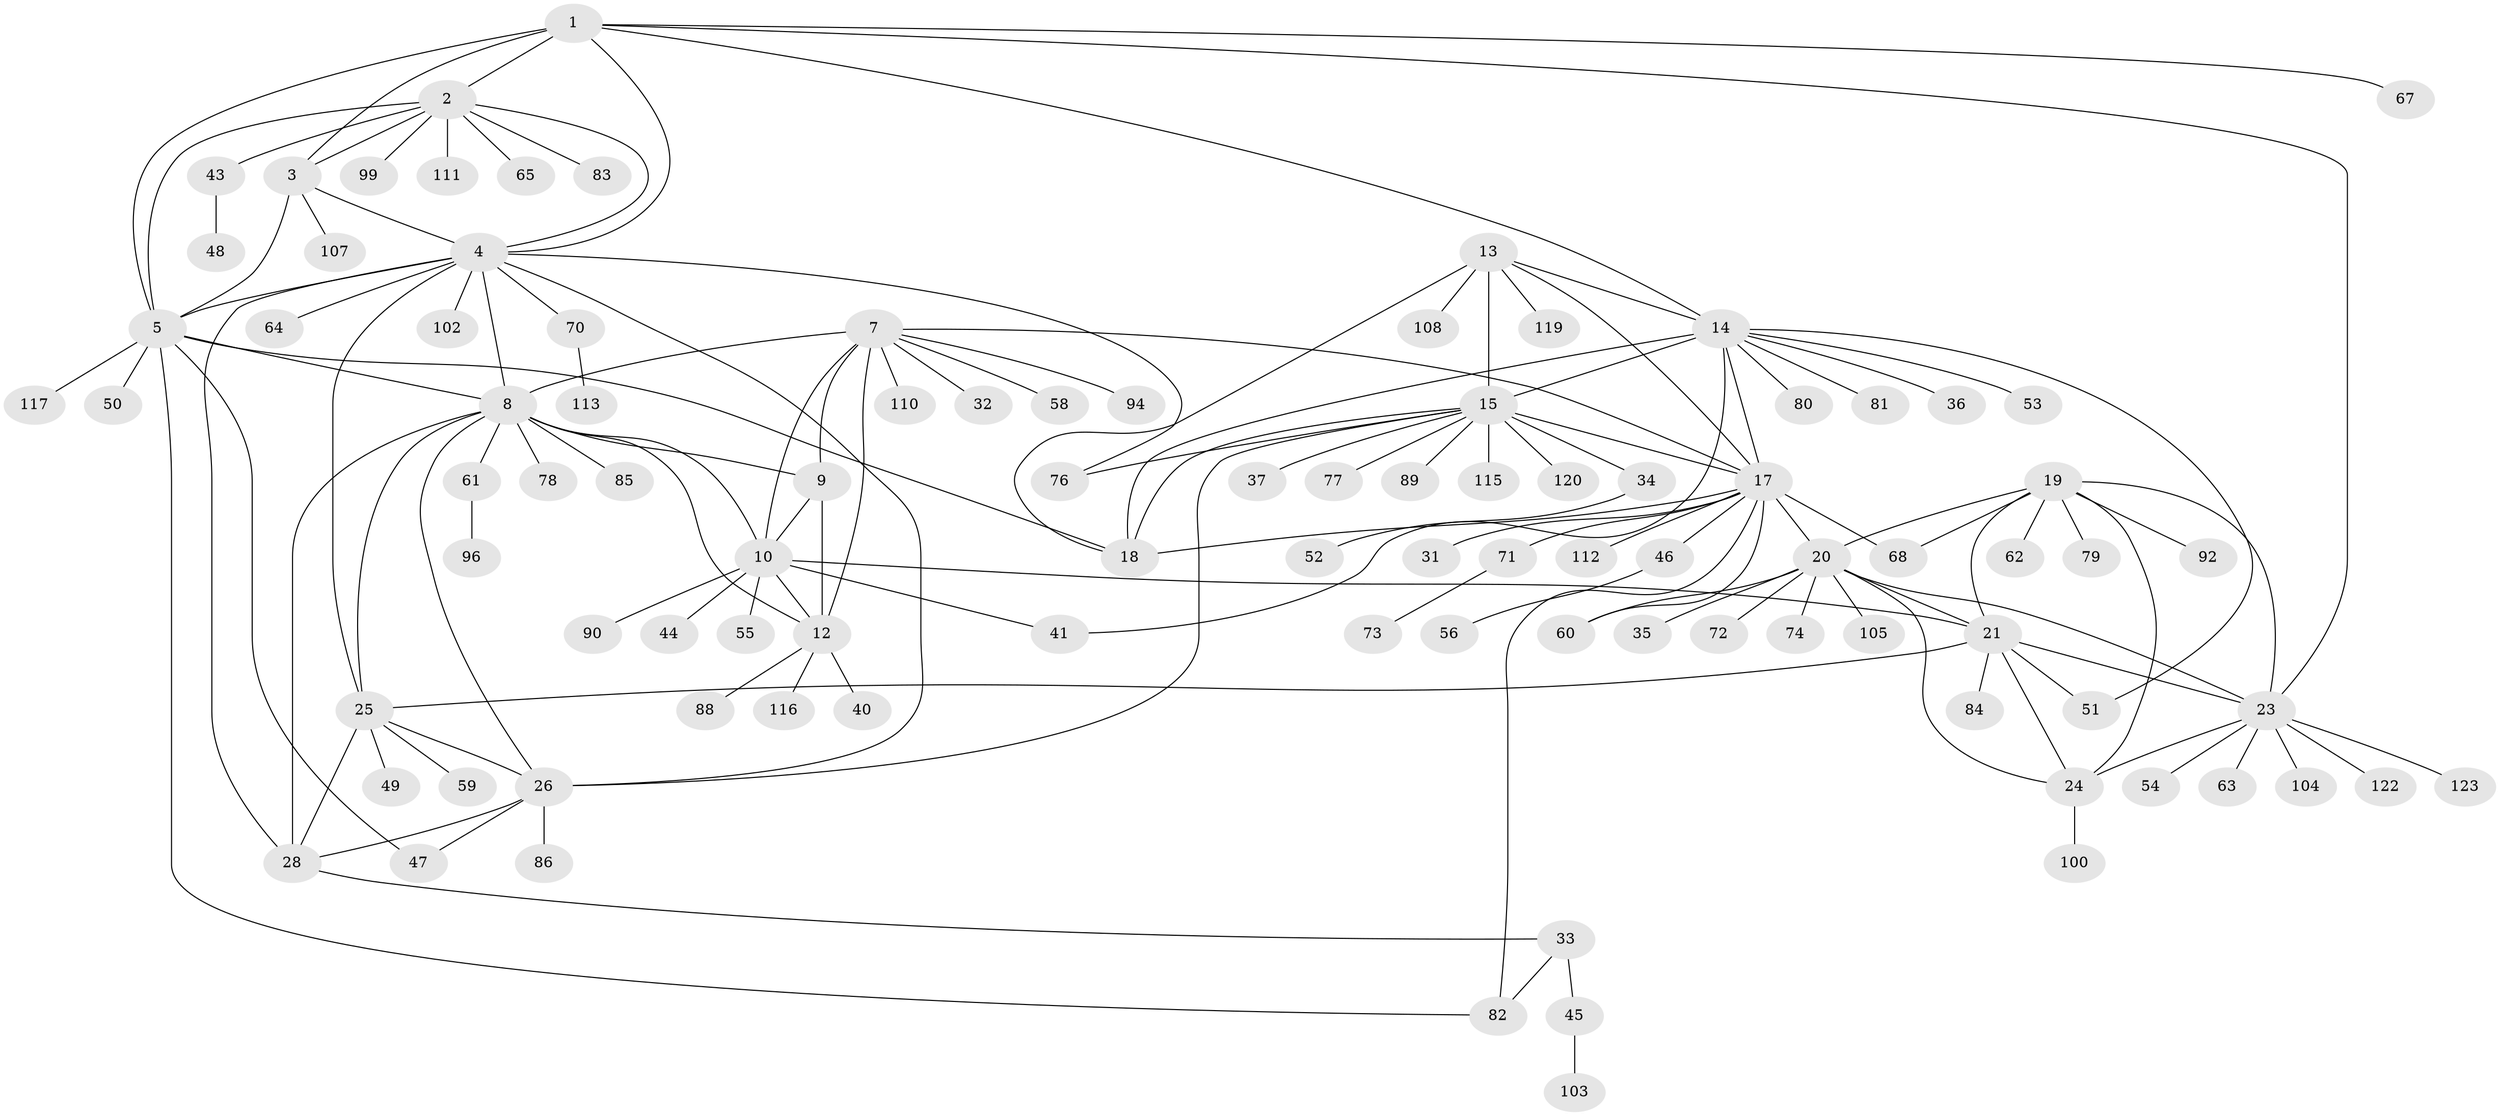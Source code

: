 // original degree distribution, {9: 0.024390243902439025, 6: 0.04065040650406504, 7: 0.032520325203252036, 8: 0.07317073170731707, 11: 0.016260162601626018, 5: 0.008130081300813009, 13: 0.008130081300813009, 10: 0.016260162601626018, 14: 0.008130081300813009, 12: 0.016260162601626018, 1: 0.5772357723577236, 2: 0.14634146341463414, 3: 0.032520325203252036}
// Generated by graph-tools (version 1.1) at 2025/11/02/27/25 16:11:36]
// undirected, 97 vertices, 141 edges
graph export_dot {
graph [start="1"]
  node [color=gray90,style=filled];
  1 [super="+66"];
  2 [super="+6"];
  3 [super="+87"];
  4 [super="+30"];
  5 [super="+106"];
  7 [super="+91"];
  8 [super="+27"];
  9;
  10 [super="+11"];
  12;
  13 [super="+75"];
  14 [super="+98"];
  15 [super="+16"];
  17 [super="+93"];
  18 [super="+38"];
  19 [super="+22"];
  20 [super="+109"];
  21 [super="+42"];
  23 [super="+95"];
  24;
  25 [super="+29"];
  26 [super="+101"];
  28;
  31;
  32 [super="+39"];
  33;
  34;
  35 [super="+57"];
  36;
  37;
  40;
  41 [super="+114"];
  43 [super="+69"];
  44;
  45;
  46;
  47;
  48;
  49;
  50;
  51;
  52;
  53;
  54;
  55;
  56;
  58;
  59;
  60;
  61;
  62;
  63;
  64;
  65;
  67;
  68;
  70;
  71 [super="+97"];
  72;
  73;
  74;
  76;
  77;
  78;
  79;
  80;
  81;
  82;
  83;
  84;
  85;
  86;
  88;
  89;
  90;
  92;
  94;
  96;
  99;
  100;
  102;
  103;
  104 [super="+121"];
  105;
  107 [super="+118"];
  108;
  110;
  111;
  112;
  113;
  115;
  116;
  117;
  119;
  120;
  122;
  123;
  1 -- 2 [weight=2];
  1 -- 3;
  1 -- 4;
  1 -- 5;
  1 -- 14;
  1 -- 23;
  1 -- 67;
  2 -- 3 [weight=2];
  2 -- 4 [weight=2];
  2 -- 5 [weight=2];
  2 -- 65;
  2 -- 99;
  2 -- 43;
  2 -- 111;
  2 -- 83;
  3 -- 4;
  3 -- 5;
  3 -- 107;
  4 -- 5;
  4 -- 76;
  4 -- 102;
  4 -- 64;
  4 -- 70;
  4 -- 8;
  4 -- 25 [weight=2];
  4 -- 26;
  4 -- 28;
  5 -- 8;
  5 -- 47;
  5 -- 50;
  5 -- 82;
  5 -- 117;
  5 -- 18;
  7 -- 8;
  7 -- 9;
  7 -- 10 [weight=2];
  7 -- 12;
  7 -- 17;
  7 -- 32;
  7 -- 58;
  7 -- 94;
  7 -- 110;
  8 -- 9;
  8 -- 10 [weight=2];
  8 -- 12;
  8 -- 85;
  8 -- 78;
  8 -- 61;
  8 -- 25 [weight=2];
  8 -- 26;
  8 -- 28;
  9 -- 10 [weight=2];
  9 -- 12;
  10 -- 12 [weight=2];
  10 -- 21;
  10 -- 44;
  10 -- 55;
  10 -- 90;
  10 -- 41;
  12 -- 40;
  12 -- 88;
  12 -- 116;
  13 -- 14;
  13 -- 15 [weight=2];
  13 -- 17;
  13 -- 18;
  13 -- 108;
  13 -- 119;
  14 -- 15 [weight=2];
  14 -- 17;
  14 -- 18;
  14 -- 36;
  14 -- 41;
  14 -- 51;
  14 -- 53;
  14 -- 80;
  14 -- 81;
  15 -- 17 [weight=2];
  15 -- 18 [weight=2];
  15 -- 34;
  15 -- 76;
  15 -- 89;
  15 -- 37;
  15 -- 77;
  15 -- 115;
  15 -- 120;
  15 -- 26;
  17 -- 18;
  17 -- 20;
  17 -- 31;
  17 -- 46;
  17 -- 60;
  17 -- 68;
  17 -- 71;
  17 -- 112;
  17 -- 82;
  19 -- 20 [weight=2];
  19 -- 21 [weight=2];
  19 -- 23 [weight=2];
  19 -- 24 [weight=2];
  19 -- 62;
  19 -- 68;
  19 -- 79;
  19 -- 92;
  20 -- 21;
  20 -- 23;
  20 -- 24;
  20 -- 35;
  20 -- 60;
  20 -- 72;
  20 -- 74;
  20 -- 105;
  21 -- 23;
  21 -- 24;
  21 -- 51;
  21 -- 84;
  21 -- 25;
  23 -- 24;
  23 -- 54;
  23 -- 63;
  23 -- 104;
  23 -- 122;
  23 -- 123;
  24 -- 100;
  25 -- 26 [weight=2];
  25 -- 28 [weight=2];
  25 -- 49;
  25 -- 59;
  26 -- 28;
  26 -- 47;
  26 -- 86;
  28 -- 33;
  33 -- 45;
  33 -- 82;
  34 -- 52;
  43 -- 48;
  45 -- 103;
  46 -- 56;
  61 -- 96;
  70 -- 113;
  71 -- 73;
}
